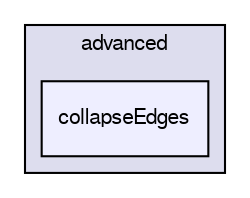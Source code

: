 digraph "applications/utilities/mesh/advanced/collapseEdges" {
  bgcolor=transparent;
  compound=true
  node [ fontsize="10", fontname="FreeSans"];
  edge [ labelfontsize="10", labelfontname="FreeSans"];
  subgraph clusterdir_33cf184158805ce1a4614f861f9c9f7a {
    graph [ bgcolor="#ddddee", pencolor="black", label="advanced" fontname="FreeSans", fontsize="10", URL="dir_33cf184158805ce1a4614f861f9c9f7a.html"]
  dir_854652718d4a0d983cb98c1d94bdef30 [shape=box, label="collapseEdges", style="filled", fillcolor="#eeeeff", pencolor="black", URL="dir_854652718d4a0d983cb98c1d94bdef30.html"];
  }
}
